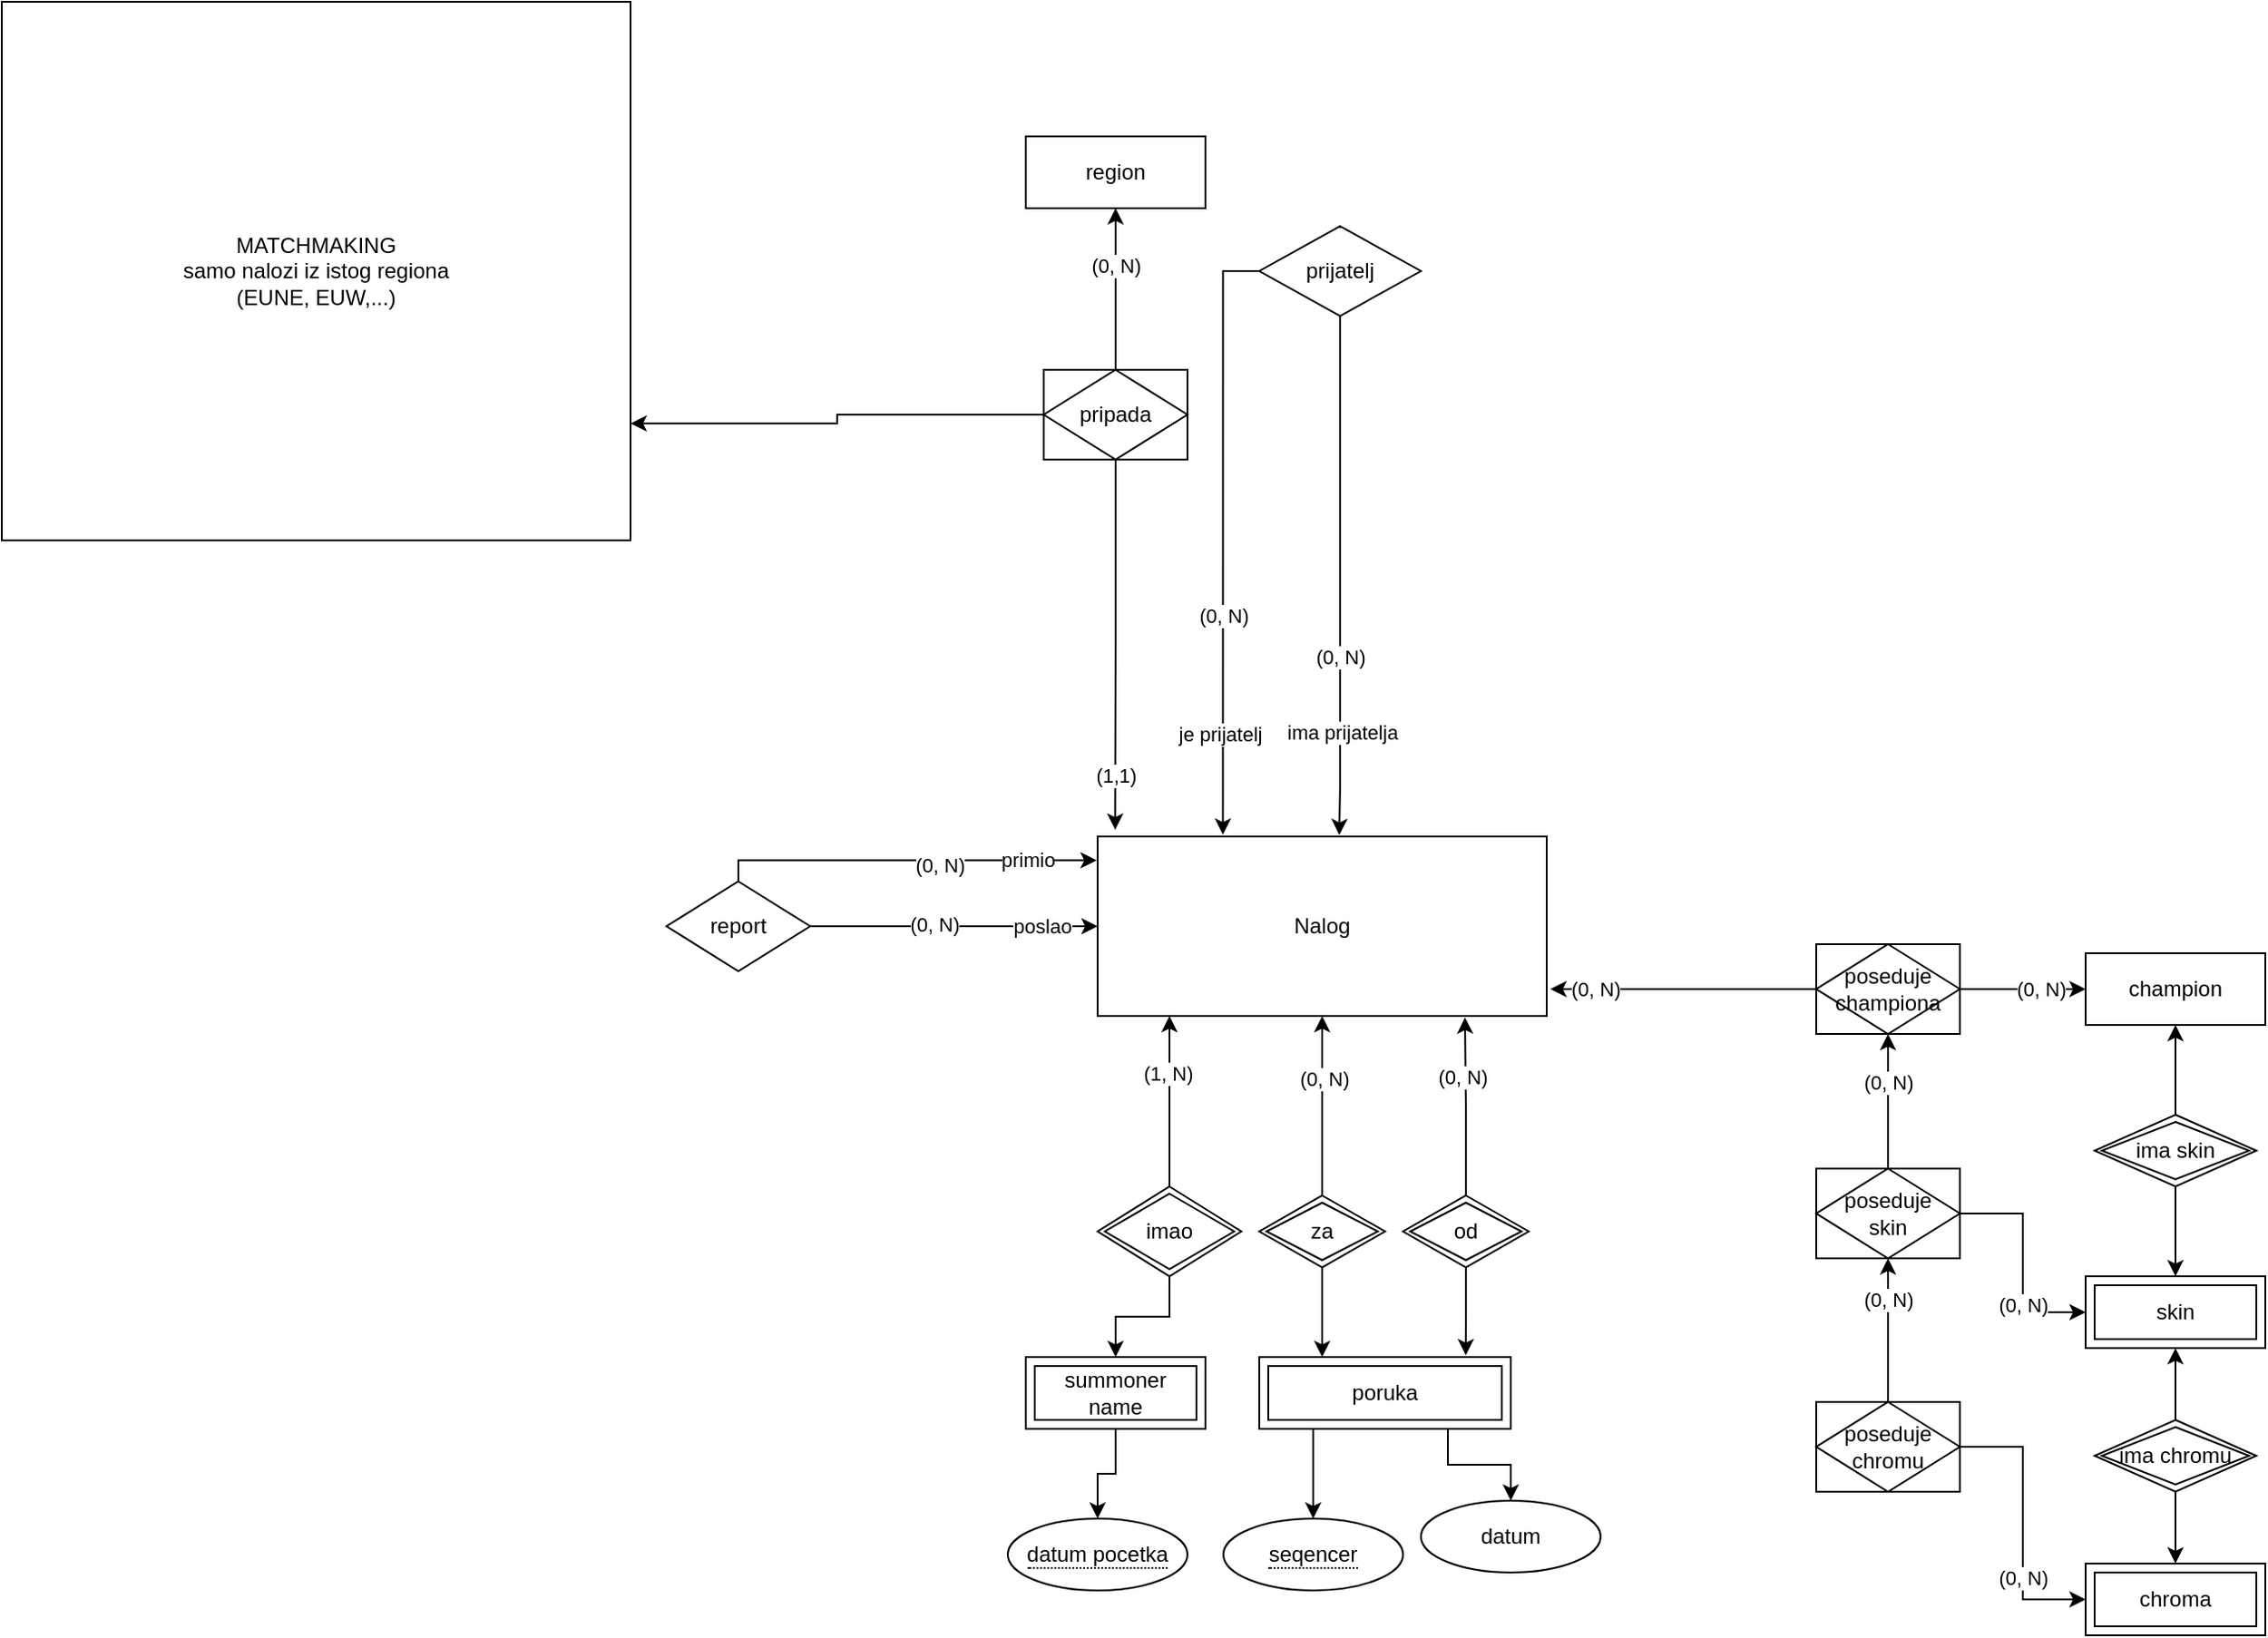 <mxfile version="21.1.9" type="github">
  <diagram id="R2lEEEUBdFMjLlhIrx00" name="Page-1">
    <mxGraphModel dx="2578" dy="2030" grid="1" gridSize="10" guides="1" tooltips="1" connect="1" arrows="1" fold="1" page="1" pageScale="1" pageWidth="850" pageHeight="1100" math="0" shadow="0" extFonts="Permanent Marker^https://fonts.googleapis.com/css?family=Permanent+Marker">
      <root>
        <mxCell id="0" />
        <mxCell id="1" parent="0" />
        <mxCell id="QXRDdDJVpAIqtoCWkeBa-1" value="Nalog" style="whiteSpace=wrap;html=1;align=center;" vertex="1" parent="1">
          <mxGeometry x="500" y="420" width="250" height="100" as="geometry" />
        </mxCell>
        <mxCell id="QXRDdDJVpAIqtoCWkeBa-3" style="edgeStyle=orthogonalEdgeStyle;rounded=0;orthogonalLoop=1;jettySize=auto;html=1;exitX=0.5;exitY=1;exitDx=0;exitDy=0;entryX=0.538;entryY=-0.008;entryDx=0;entryDy=0;entryPerimeter=0;" edge="1" parent="1" source="QXRDdDJVpAIqtoCWkeBa-2" target="QXRDdDJVpAIqtoCWkeBa-1">
          <mxGeometry relative="1" as="geometry">
            <mxPoint x="635" y="150" as="sourcePoint" />
            <mxPoint x="714" y="390" as="targetPoint" />
            <Array as="points">
              <mxPoint x="635" y="390" />
            </Array>
          </mxGeometry>
        </mxCell>
        <mxCell id="QXRDdDJVpAIqtoCWkeBa-7" value="(0, N)" style="edgeLabel;html=1;align=center;verticalAlign=middle;resizable=0;points=[];" vertex="1" connectable="0" parent="QXRDdDJVpAIqtoCWkeBa-3">
          <mxGeometry x="0.39" relative="1" as="geometry">
            <mxPoint y="-12" as="offset" />
          </mxGeometry>
        </mxCell>
        <mxCell id="QXRDdDJVpAIqtoCWkeBa-8" value="ima prijatelja" style="edgeLabel;html=1;align=center;verticalAlign=middle;resizable=0;points=[];" vertex="1" connectable="0" parent="QXRDdDJVpAIqtoCWkeBa-3">
          <mxGeometry x="0.6" y="1" relative="1" as="geometry">
            <mxPoint as="offset" />
          </mxGeometry>
        </mxCell>
        <mxCell id="QXRDdDJVpAIqtoCWkeBa-4" style="edgeStyle=orthogonalEdgeStyle;rounded=0;orthogonalLoop=1;jettySize=auto;html=1;exitX=0;exitY=0.5;exitDx=0;exitDy=0;entryX=0.279;entryY=-0.01;entryDx=0;entryDy=0;entryPerimeter=0;" edge="1" parent="1" source="QXRDdDJVpAIqtoCWkeBa-2" target="QXRDdDJVpAIqtoCWkeBa-1">
          <mxGeometry relative="1" as="geometry">
            <mxPoint x="570" y="330" as="sourcePoint" />
            <mxPoint x="570" y="400" as="targetPoint" />
            <Array as="points">
              <mxPoint x="570" y="105" />
            </Array>
          </mxGeometry>
        </mxCell>
        <mxCell id="QXRDdDJVpAIqtoCWkeBa-5" value="je prijatelj" style="edgeLabel;html=1;align=center;verticalAlign=middle;resizable=0;points=[];" vertex="1" connectable="0" parent="QXRDdDJVpAIqtoCWkeBa-4">
          <mxGeometry x="0.733" y="-2" relative="1" as="geometry">
            <mxPoint y="-12" as="offset" />
          </mxGeometry>
        </mxCell>
        <mxCell id="QXRDdDJVpAIqtoCWkeBa-9" value="(0, N)" style="edgeLabel;html=1;align=center;verticalAlign=middle;resizable=0;points=[];" vertex="1" connectable="0" parent="QXRDdDJVpAIqtoCWkeBa-4">
          <mxGeometry x="0.267" relative="1" as="geometry">
            <mxPoint as="offset" />
          </mxGeometry>
        </mxCell>
        <mxCell id="QXRDdDJVpAIqtoCWkeBa-2" value="prijatelj" style="shape=rhombus;perimeter=rhombusPerimeter;whiteSpace=wrap;html=1;align=center;" vertex="1" parent="1">
          <mxGeometry x="590" y="80" width="90" height="50" as="geometry" />
        </mxCell>
        <mxCell id="QXRDdDJVpAIqtoCWkeBa-14" value="" style="edgeStyle=orthogonalEdgeStyle;rounded=0;orthogonalLoop=1;jettySize=auto;html=1;entryX=0.5;entryY=1;entryDx=0;entryDy=0;" edge="1" parent="1" source="QXRDdDJVpAIqtoCWkeBa-10" target="QXRDdDJVpAIqtoCWkeBa-1">
          <mxGeometry relative="1" as="geometry" />
        </mxCell>
        <mxCell id="QXRDdDJVpAIqtoCWkeBa-124" value="(0, N)" style="edgeLabel;html=1;align=center;verticalAlign=middle;resizable=0;points=[];" vertex="1" connectable="0" parent="QXRDdDJVpAIqtoCWkeBa-14">
          <mxGeometry x="0.3" y="-1" relative="1" as="geometry">
            <mxPoint as="offset" />
          </mxGeometry>
        </mxCell>
        <mxCell id="QXRDdDJVpAIqtoCWkeBa-19" style="edgeStyle=orthogonalEdgeStyle;rounded=0;orthogonalLoop=1;jettySize=auto;html=1;entryX=0.25;entryY=0;entryDx=0;entryDy=0;" edge="1" parent="1" source="QXRDdDJVpAIqtoCWkeBa-10" target="QXRDdDJVpAIqtoCWkeBa-17">
          <mxGeometry relative="1" as="geometry" />
        </mxCell>
        <mxCell id="QXRDdDJVpAIqtoCWkeBa-10" value="za" style="shape=rhombus;double=1;perimeter=rhombusPerimeter;whiteSpace=wrap;html=1;align=center;" vertex="1" parent="1">
          <mxGeometry x="590" y="620" width="70" height="40" as="geometry" />
        </mxCell>
        <mxCell id="QXRDdDJVpAIqtoCWkeBa-16" style="edgeStyle=orthogonalEdgeStyle;rounded=0;orthogonalLoop=1;jettySize=auto;html=1;entryX=0.818;entryY=1.008;entryDx=0;entryDy=0;entryPerimeter=0;" edge="1" parent="1" source="QXRDdDJVpAIqtoCWkeBa-11" target="QXRDdDJVpAIqtoCWkeBa-1">
          <mxGeometry relative="1" as="geometry">
            <mxPoint x="730" y="550" as="targetPoint" />
          </mxGeometry>
        </mxCell>
        <mxCell id="QXRDdDJVpAIqtoCWkeBa-125" value="(0, N)" style="edgeLabel;html=1;align=center;verticalAlign=middle;resizable=0;points=[];" vertex="1" connectable="0" parent="QXRDdDJVpAIqtoCWkeBa-16">
          <mxGeometry x="0.347" y="2" relative="1" as="geometry">
            <mxPoint as="offset" />
          </mxGeometry>
        </mxCell>
        <mxCell id="QXRDdDJVpAIqtoCWkeBa-20" style="edgeStyle=orthogonalEdgeStyle;rounded=0;orthogonalLoop=1;jettySize=auto;html=1;entryX=0.821;entryY=-0.025;entryDx=0;entryDy=0;entryPerimeter=0;" edge="1" parent="1" source="QXRDdDJVpAIqtoCWkeBa-11" target="QXRDdDJVpAIqtoCWkeBa-17">
          <mxGeometry relative="1" as="geometry" />
        </mxCell>
        <mxCell id="QXRDdDJVpAIqtoCWkeBa-11" value="od" style="shape=rhombus;double=1;perimeter=rhombusPerimeter;whiteSpace=wrap;html=1;align=center;" vertex="1" parent="1">
          <mxGeometry x="670" y="620" width="70" height="40" as="geometry" />
        </mxCell>
        <mxCell id="QXRDdDJVpAIqtoCWkeBa-25" style="edgeStyle=orthogonalEdgeStyle;rounded=0;orthogonalLoop=1;jettySize=auto;html=1;entryX=0.5;entryY=0;entryDx=0;entryDy=0;" edge="1" parent="1" source="QXRDdDJVpAIqtoCWkeBa-17" target="QXRDdDJVpAIqtoCWkeBa-24">
          <mxGeometry relative="1" as="geometry">
            <Array as="points">
              <mxPoint x="620" y="790" />
              <mxPoint x="620" y="790" />
            </Array>
          </mxGeometry>
        </mxCell>
        <mxCell id="QXRDdDJVpAIqtoCWkeBa-28" style="edgeStyle=orthogonalEdgeStyle;rounded=0;orthogonalLoop=1;jettySize=auto;html=1;exitX=0.75;exitY=1;exitDx=0;exitDy=0;entryX=0.5;entryY=0;entryDx=0;entryDy=0;" edge="1" parent="1" source="QXRDdDJVpAIqtoCWkeBa-17" target="QXRDdDJVpAIqtoCWkeBa-26">
          <mxGeometry relative="1" as="geometry" />
        </mxCell>
        <mxCell id="QXRDdDJVpAIqtoCWkeBa-17" value="poruka" style="shape=ext;margin=3;double=1;whiteSpace=wrap;html=1;align=center;" vertex="1" parent="1">
          <mxGeometry x="590" y="710" width="140" height="40" as="geometry" />
        </mxCell>
        <mxCell id="QXRDdDJVpAIqtoCWkeBa-24" value="&lt;span style=&quot;border-bottom: 1px dotted&quot;&gt;seqencer&lt;/span&gt;" style="ellipse;whiteSpace=wrap;html=1;align=center;" vertex="1" parent="1">
          <mxGeometry x="570" y="800" width="100" height="40" as="geometry" />
        </mxCell>
        <mxCell id="QXRDdDJVpAIqtoCWkeBa-26" value="datum" style="ellipse;whiteSpace=wrap;html=1;align=center;" vertex="1" parent="1">
          <mxGeometry x="680" y="790" width="100" height="40" as="geometry" />
        </mxCell>
        <mxCell id="QXRDdDJVpAIqtoCWkeBa-40" value="region" style="whiteSpace=wrap;html=1;align=center;" vertex="1" parent="1">
          <mxGeometry x="460" y="30" width="100" height="40" as="geometry" />
        </mxCell>
        <mxCell id="QXRDdDJVpAIqtoCWkeBa-46" value="" style="edgeStyle=orthogonalEdgeStyle;rounded=0;orthogonalLoop=1;jettySize=auto;html=1;exitX=0.5;exitY=0;exitDx=0;exitDy=0;exitPerimeter=0;" edge="1" parent="1" source="QXRDdDJVpAIqtoCWkeBa-134" target="QXRDdDJVpAIqtoCWkeBa-40">
          <mxGeometry relative="1" as="geometry">
            <mxPoint x="510" y="150" as="sourcePoint" />
          </mxGeometry>
        </mxCell>
        <mxCell id="QXRDdDJVpAIqtoCWkeBa-51" value="(0, N)" style="edgeLabel;html=1;align=center;verticalAlign=middle;resizable=0;points=[];" vertex="1" connectable="0" parent="QXRDdDJVpAIqtoCWkeBa-46">
          <mxGeometry x="0.305" y="2" relative="1" as="geometry">
            <mxPoint x="2" as="offset" />
          </mxGeometry>
        </mxCell>
        <mxCell id="QXRDdDJVpAIqtoCWkeBa-47" style="edgeStyle=orthogonalEdgeStyle;rounded=0;orthogonalLoop=1;jettySize=auto;html=1;exitX=0.5;exitY=1;exitDx=0;exitDy=0;entryX=0.039;entryY=-0.038;entryDx=0;entryDy=0;entryPerimeter=0;" edge="1" parent="1" source="QXRDdDJVpAIqtoCWkeBa-134" target="QXRDdDJVpAIqtoCWkeBa-1">
          <mxGeometry relative="1" as="geometry">
            <mxPoint x="510" y="200" as="sourcePoint" />
            <mxPoint x="510" y="410" as="targetPoint" />
          </mxGeometry>
        </mxCell>
        <mxCell id="QXRDdDJVpAIqtoCWkeBa-50" value="(1,1)" style="edgeLabel;html=1;align=center;verticalAlign=middle;resizable=0;points=[];" vertex="1" connectable="0" parent="QXRDdDJVpAIqtoCWkeBa-47">
          <mxGeometry x="0.707" relative="1" as="geometry">
            <mxPoint as="offset" />
          </mxGeometry>
        </mxCell>
        <mxCell id="QXRDdDJVpAIqtoCWkeBa-55" value="" style="edgeStyle=orthogonalEdgeStyle;rounded=0;orthogonalLoop=1;jettySize=auto;html=1;entryX=0;entryY=0.5;entryDx=0;entryDy=0;exitX=1;exitY=0.5;exitDx=0;exitDy=0;" edge="1" parent="1" source="QXRDdDJVpAIqtoCWkeBa-83" target="QXRDdDJVpAIqtoCWkeBa-56">
          <mxGeometry relative="1" as="geometry">
            <mxPoint x="980" y="505" as="sourcePoint" />
            <mxPoint x="1040" y="505" as="targetPoint" />
          </mxGeometry>
        </mxCell>
        <mxCell id="QXRDdDJVpAIqtoCWkeBa-75" value="(0, N)" style="edgeLabel;html=1;align=center;verticalAlign=middle;resizable=0;points=[];" vertex="1" connectable="0" parent="QXRDdDJVpAIqtoCWkeBa-55">
          <mxGeometry x="0.286" relative="1" as="geometry">
            <mxPoint as="offset" />
          </mxGeometry>
        </mxCell>
        <mxCell id="QXRDdDJVpAIqtoCWkeBa-56" value="champion" style="whiteSpace=wrap;html=1;align=center;" vertex="1" parent="1">
          <mxGeometry x="1050" y="485" width="100" height="40" as="geometry" />
        </mxCell>
        <mxCell id="QXRDdDJVpAIqtoCWkeBa-59" value="" style="edgeStyle=orthogonalEdgeStyle;rounded=0;orthogonalLoop=1;jettySize=auto;html=1;" edge="1" parent="1" source="QXRDdDJVpAIqtoCWkeBa-57" target="QXRDdDJVpAIqtoCWkeBa-56">
          <mxGeometry relative="1" as="geometry" />
        </mxCell>
        <mxCell id="QXRDdDJVpAIqtoCWkeBa-65" value="" style="edgeStyle=orthogonalEdgeStyle;rounded=0;orthogonalLoop=1;jettySize=auto;html=1;" edge="1" parent="1" source="QXRDdDJVpAIqtoCWkeBa-57" target="QXRDdDJVpAIqtoCWkeBa-64">
          <mxGeometry relative="1" as="geometry" />
        </mxCell>
        <mxCell id="QXRDdDJVpAIqtoCWkeBa-57" value="ima skin" style="shape=rhombus;double=1;perimeter=rhombusPerimeter;whiteSpace=wrap;html=1;align=center;" vertex="1" parent="1">
          <mxGeometry x="1055" y="575" width="90" height="40" as="geometry" />
        </mxCell>
        <mxCell id="QXRDdDJVpAIqtoCWkeBa-64" value="skin" style="shape=ext;margin=3;double=1;whiteSpace=wrap;html=1;align=center;" vertex="1" parent="1">
          <mxGeometry x="1050" y="665" width="100" height="40" as="geometry" />
        </mxCell>
        <mxCell id="QXRDdDJVpAIqtoCWkeBa-81" value="" style="edgeStyle=orthogonalEdgeStyle;rounded=0;orthogonalLoop=1;jettySize=auto;html=1;entryX=0.5;entryY=1;entryDx=0;entryDy=0;exitX=0.5;exitY=0;exitDx=0;exitDy=0;" edge="1" parent="1" source="QXRDdDJVpAIqtoCWkeBa-84" target="QXRDdDJVpAIqtoCWkeBa-83">
          <mxGeometry relative="1" as="geometry">
            <mxPoint x="940" y="585" as="sourcePoint" />
            <mxPoint x="940" y="530" as="targetPoint" />
          </mxGeometry>
        </mxCell>
        <mxCell id="QXRDdDJVpAIqtoCWkeBa-82" value="(0, N)" style="edgeLabel;html=1;align=center;verticalAlign=middle;resizable=0;points=[];" vertex="1" connectable="0" parent="QXRDdDJVpAIqtoCWkeBa-81">
          <mxGeometry x="0.299" relative="1" as="geometry">
            <mxPoint as="offset" />
          </mxGeometry>
        </mxCell>
        <mxCell id="QXRDdDJVpAIqtoCWkeBa-76" value="chroma" style="shape=ext;margin=3;double=1;whiteSpace=wrap;html=1;align=center;" vertex="1" parent="1">
          <mxGeometry x="1050" y="825" width="100" height="40" as="geometry" />
        </mxCell>
        <mxCell id="QXRDdDJVpAIqtoCWkeBa-79" value="" style="edgeStyle=orthogonalEdgeStyle;rounded=0;orthogonalLoop=1;jettySize=auto;html=1;" edge="1" parent="1" source="QXRDdDJVpAIqtoCWkeBa-78" target="QXRDdDJVpAIqtoCWkeBa-64">
          <mxGeometry relative="1" as="geometry" />
        </mxCell>
        <mxCell id="QXRDdDJVpAIqtoCWkeBa-80" value="" style="edgeStyle=orthogonalEdgeStyle;rounded=0;orthogonalLoop=1;jettySize=auto;html=1;" edge="1" parent="1" source="QXRDdDJVpAIqtoCWkeBa-78" target="QXRDdDJVpAIqtoCWkeBa-76">
          <mxGeometry relative="1" as="geometry" />
        </mxCell>
        <mxCell id="QXRDdDJVpAIqtoCWkeBa-78" value="ima chromu" style="shape=rhombus;double=1;perimeter=rhombusPerimeter;whiteSpace=wrap;html=1;align=center;" vertex="1" parent="1">
          <mxGeometry x="1055" y="745" width="90" height="40" as="geometry" />
        </mxCell>
        <mxCell id="QXRDdDJVpAIqtoCWkeBa-127" style="edgeStyle=orthogonalEdgeStyle;rounded=0;orthogonalLoop=1;jettySize=auto;html=1;entryX=1.008;entryY=0.85;entryDx=0;entryDy=0;entryPerimeter=0;" edge="1" parent="1" source="QXRDdDJVpAIqtoCWkeBa-83" target="QXRDdDJVpAIqtoCWkeBa-1">
          <mxGeometry relative="1" as="geometry" />
        </mxCell>
        <mxCell id="QXRDdDJVpAIqtoCWkeBa-128" value="(0, N)" style="edgeLabel;html=1;align=center;verticalAlign=middle;resizable=0;points=[];" vertex="1" connectable="0" parent="QXRDdDJVpAIqtoCWkeBa-127">
          <mxGeometry x="0.66" relative="1" as="geometry">
            <mxPoint as="offset" />
          </mxGeometry>
        </mxCell>
        <mxCell id="QXRDdDJVpAIqtoCWkeBa-83" value="poseduje&lt;br style=&quot;border-color: var(--border-color);&quot;&gt;championa" style="shape=associativeEntity;whiteSpace=wrap;html=1;align=center;" vertex="1" parent="1">
          <mxGeometry x="900" y="480" width="80" height="50" as="geometry" />
        </mxCell>
        <mxCell id="QXRDdDJVpAIqtoCWkeBa-85" style="edgeStyle=orthogonalEdgeStyle;rounded=0;orthogonalLoop=1;jettySize=auto;html=1;entryX=0;entryY=0.5;entryDx=0;entryDy=0;" edge="1" parent="1" source="QXRDdDJVpAIqtoCWkeBa-84" target="QXRDdDJVpAIqtoCWkeBa-64">
          <mxGeometry relative="1" as="geometry" />
        </mxCell>
        <mxCell id="QXRDdDJVpAIqtoCWkeBa-87" value="(0, N)" style="edgeLabel;html=1;align=center;verticalAlign=middle;resizable=0;points=[];" vertex="1" connectable="0" parent="QXRDdDJVpAIqtoCWkeBa-85">
          <mxGeometry x="0.372" relative="1" as="geometry">
            <mxPoint as="offset" />
          </mxGeometry>
        </mxCell>
        <mxCell id="QXRDdDJVpAIqtoCWkeBa-84" value="poseduje&lt;br style=&quot;border-color: var(--border-color);&quot;&gt;skin" style="shape=associativeEntity;whiteSpace=wrap;html=1;align=center;" vertex="1" parent="1">
          <mxGeometry x="900" y="605" width="80" height="50" as="geometry" />
        </mxCell>
        <mxCell id="QXRDdDJVpAIqtoCWkeBa-89" style="edgeStyle=orthogonalEdgeStyle;rounded=0;orthogonalLoop=1;jettySize=auto;html=1;entryX=0;entryY=0.5;entryDx=0;entryDy=0;" edge="1" parent="1" source="QXRDdDJVpAIqtoCWkeBa-88" target="QXRDdDJVpAIqtoCWkeBa-76">
          <mxGeometry relative="1" as="geometry" />
        </mxCell>
        <mxCell id="QXRDdDJVpAIqtoCWkeBa-90" value="(0, N)" style="edgeLabel;html=1;align=center;verticalAlign=middle;resizable=0;points=[];" vertex="1" connectable="0" parent="QXRDdDJVpAIqtoCWkeBa-89">
          <mxGeometry x="0.39" relative="1" as="geometry">
            <mxPoint as="offset" />
          </mxGeometry>
        </mxCell>
        <mxCell id="QXRDdDJVpAIqtoCWkeBa-91" value="" style="edgeStyle=orthogonalEdgeStyle;rounded=0;orthogonalLoop=1;jettySize=auto;html=1;" edge="1" parent="1" source="QXRDdDJVpAIqtoCWkeBa-88" target="QXRDdDJVpAIqtoCWkeBa-84">
          <mxGeometry relative="1" as="geometry" />
        </mxCell>
        <mxCell id="QXRDdDJVpAIqtoCWkeBa-93" value="(0, N)" style="edgeLabel;html=1;align=center;verticalAlign=middle;resizable=0;points=[];" vertex="1" connectable="0" parent="QXRDdDJVpAIqtoCWkeBa-91">
          <mxGeometry x="0.66" y="1" relative="1" as="geometry">
            <mxPoint x="1" y="9" as="offset" />
          </mxGeometry>
        </mxCell>
        <mxCell id="QXRDdDJVpAIqtoCWkeBa-88" value="poseduje&lt;br style=&quot;border-color: var(--border-color);&quot;&gt;chromu" style="shape=associativeEntity;whiteSpace=wrap;html=1;align=center;" vertex="1" parent="1">
          <mxGeometry x="900" y="735" width="80" height="50" as="geometry" />
        </mxCell>
        <mxCell id="QXRDdDJVpAIqtoCWkeBa-107" value="" style="edgeStyle=orthogonalEdgeStyle;rounded=0;orthogonalLoop=1;jettySize=auto;html=1;" edge="1" parent="1" source="QXRDdDJVpAIqtoCWkeBa-108" target="QXRDdDJVpAIqtoCWkeBa-110">
          <mxGeometry relative="1" as="geometry" />
        </mxCell>
        <mxCell id="QXRDdDJVpAIqtoCWkeBa-122" style="edgeStyle=orthogonalEdgeStyle;rounded=0;orthogonalLoop=1;jettySize=auto;html=1;entryX=0.16;entryY=1;entryDx=0;entryDy=0;entryPerimeter=0;" edge="1" parent="1" source="QXRDdDJVpAIqtoCWkeBa-108" target="QXRDdDJVpAIqtoCWkeBa-1">
          <mxGeometry relative="1" as="geometry" />
        </mxCell>
        <mxCell id="QXRDdDJVpAIqtoCWkeBa-123" value="(1, N)" style="edgeLabel;html=1;align=center;verticalAlign=middle;resizable=0;points=[];" vertex="1" connectable="0" parent="QXRDdDJVpAIqtoCWkeBa-122">
          <mxGeometry x="0.333" y="1" relative="1" as="geometry">
            <mxPoint as="offset" />
          </mxGeometry>
        </mxCell>
        <mxCell id="QXRDdDJVpAIqtoCWkeBa-108" value="imao" style="shape=rhombus;double=1;perimeter=rhombusPerimeter;whiteSpace=wrap;html=1;align=center;" vertex="1" parent="1">
          <mxGeometry x="500" y="615" width="80" height="50" as="geometry" />
        </mxCell>
        <mxCell id="QXRDdDJVpAIqtoCWkeBa-109" value="" style="edgeStyle=orthogonalEdgeStyle;rounded=0;orthogonalLoop=1;jettySize=auto;html=1;" edge="1" parent="1" source="QXRDdDJVpAIqtoCWkeBa-110" target="QXRDdDJVpAIqtoCWkeBa-111">
          <mxGeometry relative="1" as="geometry" />
        </mxCell>
        <mxCell id="QXRDdDJVpAIqtoCWkeBa-110" value="summoner name" style="shape=ext;margin=3;double=1;whiteSpace=wrap;html=1;align=center;" vertex="1" parent="1">
          <mxGeometry x="460" y="710" width="100" height="40" as="geometry" />
        </mxCell>
        <mxCell id="QXRDdDJVpAIqtoCWkeBa-111" value="&lt;span style=&quot;border-bottom: 1px dotted&quot;&gt;datum pocetka&lt;/span&gt;" style="ellipse;whiteSpace=wrap;html=1;align=center;" vertex="1" parent="1">
          <mxGeometry x="450" y="800" width="100" height="40" as="geometry" />
        </mxCell>
        <mxCell id="QXRDdDJVpAIqtoCWkeBa-114" style="edgeStyle=orthogonalEdgeStyle;rounded=0;orthogonalLoop=1;jettySize=auto;html=1;exitX=0.5;exitY=0;exitDx=0;exitDy=0;entryX=-0.002;entryY=0.133;entryDx=0;entryDy=0;entryPerimeter=0;" edge="1" parent="1" source="QXRDdDJVpAIqtoCWkeBa-112" target="QXRDdDJVpAIqtoCWkeBa-1">
          <mxGeometry relative="1" as="geometry">
            <mxPoint x="260" y="410" as="sourcePoint" />
            <mxPoint x="480" y="445" as="targetPoint" />
            <Array as="points">
              <mxPoint x="300" y="433" />
            </Array>
          </mxGeometry>
        </mxCell>
        <mxCell id="QXRDdDJVpAIqtoCWkeBa-117" value="primio" style="edgeLabel;html=1;align=center;verticalAlign=middle;resizable=0;points=[];" vertex="1" connectable="0" parent="QXRDdDJVpAIqtoCWkeBa-114">
          <mxGeometry x="0.495" y="1" relative="1" as="geometry">
            <mxPoint x="14" as="offset" />
          </mxGeometry>
        </mxCell>
        <mxCell id="QXRDdDJVpAIqtoCWkeBa-118" value="(0, N)" style="edgeLabel;html=1;align=center;verticalAlign=middle;resizable=0;points=[];" vertex="1" connectable="0" parent="QXRDdDJVpAIqtoCWkeBa-114">
          <mxGeometry x="0.163" y="-2" relative="1" as="geometry">
            <mxPoint as="offset" />
          </mxGeometry>
        </mxCell>
        <mxCell id="QXRDdDJVpAIqtoCWkeBa-116" style="edgeStyle=orthogonalEdgeStyle;rounded=0;orthogonalLoop=1;jettySize=auto;html=1;entryX=0;entryY=0.5;entryDx=0;entryDy=0;" edge="1" parent="1" source="QXRDdDJVpAIqtoCWkeBa-112" target="QXRDdDJVpAIqtoCWkeBa-1">
          <mxGeometry relative="1" as="geometry" />
        </mxCell>
        <mxCell id="QXRDdDJVpAIqtoCWkeBa-119" value="poslao" style="edgeLabel;html=1;align=center;verticalAlign=middle;resizable=0;points=[];" vertex="1" connectable="0" parent="QXRDdDJVpAIqtoCWkeBa-116">
          <mxGeometry x="0.608" relative="1" as="geometry">
            <mxPoint as="offset" />
          </mxGeometry>
        </mxCell>
        <mxCell id="QXRDdDJVpAIqtoCWkeBa-120" value="(0, N)" style="edgeLabel;html=1;align=center;verticalAlign=middle;resizable=0;points=[];" vertex="1" connectable="0" parent="QXRDdDJVpAIqtoCWkeBa-116">
          <mxGeometry x="-0.142" y="1" relative="1" as="geometry">
            <mxPoint as="offset" />
          </mxGeometry>
        </mxCell>
        <mxCell id="QXRDdDJVpAIqtoCWkeBa-112" value="report" style="rhombus;whiteSpace=wrap;html=1;" vertex="1" parent="1">
          <mxGeometry x="260" y="445" width="80" height="50" as="geometry" />
        </mxCell>
        <mxCell id="QXRDdDJVpAIqtoCWkeBa-133" value="MATCHMAKING&lt;br&gt;samo nalozi iz istog regiona&lt;br&gt;(EUNE, EUW,...)" style="rounded=0;whiteSpace=wrap;html=1;" vertex="1" parent="1">
          <mxGeometry x="-110" y="-45" width="350" height="300" as="geometry" />
        </mxCell>
        <mxCell id="QXRDdDJVpAIqtoCWkeBa-137" style="edgeStyle=orthogonalEdgeStyle;rounded=0;orthogonalLoop=1;jettySize=auto;html=1;entryX=1;entryY=0.783;entryDx=0;entryDy=0;entryPerimeter=0;" edge="1" parent="1" source="QXRDdDJVpAIqtoCWkeBa-134" target="QXRDdDJVpAIqtoCWkeBa-133">
          <mxGeometry relative="1" as="geometry" />
        </mxCell>
        <mxCell id="QXRDdDJVpAIqtoCWkeBa-134" value="pripada" style="shape=associativeEntity;whiteSpace=wrap;html=1;align=center;" vertex="1" parent="1">
          <mxGeometry x="470" y="160" width="80" height="50" as="geometry" />
        </mxCell>
      </root>
    </mxGraphModel>
  </diagram>
</mxfile>

